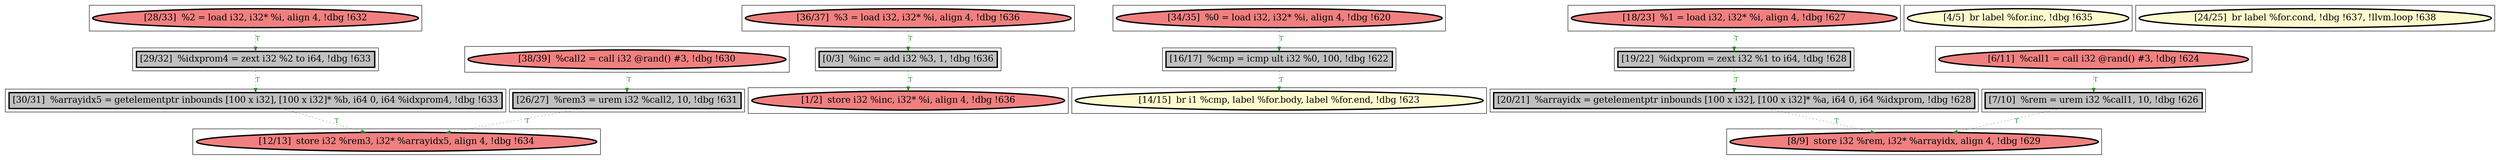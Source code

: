 
digraph G {



node403->node408 [style=dotted,color=forestgreen,label="T",fontcolor=forestgreen ]
node390->node394 [style=dotted,color=forestgreen,label="T",fontcolor=forestgreen ]
node400->node403 [style=dotted,color=forestgreen,label="T",fontcolor=forestgreen ]
node405->node406 [style=dotted,color=forestgreen,label="T",fontcolor=forestgreen ]
node402->node395 [style=dotted,color=forestgreen,label="T",fontcolor=forestgreen ]
node396->node407 [style=dotted,color=forestgreen,label="T",fontcolor=forestgreen ]
node401->node395 [style=dotted,color=forestgreen,label="T",fontcolor=forestgreen ]
node399->node390 [style=dotted,color=forestgreen,label="T",fontcolor=forestgreen ]
node392->node408 [style=dotted,color=forestgreen,label="T",fontcolor=forestgreen ]
node398->node405 [style=dotted,color=forestgreen,label="T",fontcolor=forestgreen ]
node393->node392 [style=dotted,color=forestgreen,label="T",fontcolor=forestgreen ]
node397->node393 [style=dotted,color=forestgreen,label="T",fontcolor=forestgreen ]
node407->node401 [style=dotted,color=forestgreen,label="T",fontcolor=forestgreen ]
node409->node402 [style=dotted,color=forestgreen,label="T",fontcolor=forestgreen ]


subgraph cluster18 {


node408 [penwidth=3.0,fontsize=20,fillcolor=lightcoral,label="[12/13]  store i32 %rem3, i32* %arrayidx5, align 4, !dbg !634",shape=ellipse,style=filled ]



}

subgraph cluster16 {


node406 [penwidth=3.0,fontsize=20,fillcolor=lemonchiffon,label="[14/15]  br i1 %cmp, label %for.body, label %for.end, !dbg !623",shape=ellipse,style=filled ]



}

subgraph cluster17 {


node407 [penwidth=3.0,fontsize=20,fillcolor=grey,label="[19/22]  %idxprom = zext i32 %1 to i64, !dbg !628",shape=rectangle,style=filled ]



}

subgraph cluster4 {


node394 [penwidth=3.0,fontsize=20,fillcolor=lightcoral,label="[1/2]  store i32 %inc, i32* %i, align 4, !dbg !636",shape=ellipse,style=filled ]



}

subgraph cluster3 {


node393 [penwidth=3.0,fontsize=20,fillcolor=grey,label="[29/32]  %idxprom4 = zext i32 %2 to i64, !dbg !633",shape=rectangle,style=filled ]



}

subgraph cluster2 {


node392 [penwidth=3.0,fontsize=20,fillcolor=grey,label="[30/31]  %arrayidx5 = getelementptr inbounds [100 x i32], [100 x i32]* %b, i64 0, i64 %idxprom4, !dbg !633",shape=rectangle,style=filled ]



}

subgraph cluster1 {


node391 [penwidth=3.0,fontsize=20,fillcolor=lemonchiffon,label="[4/5]  br label %for.inc, !dbg !635",shape=ellipse,style=filled ]



}

subgraph cluster12 {


node402 [penwidth=3.0,fontsize=20,fillcolor=grey,label="[7/10]  %rem = urem i32 %call1, 10, !dbg !626",shape=rectangle,style=filled ]



}

subgraph cluster5 {


node395 [penwidth=3.0,fontsize=20,fillcolor=lightcoral,label="[8/9]  store i32 %rem, i32* %arrayidx, align 4, !dbg !629",shape=ellipse,style=filled ]



}

subgraph cluster0 {


node390 [penwidth=3.0,fontsize=20,fillcolor=grey,label="[0/3]  %inc = add i32 %3, 1, !dbg !636",shape=rectangle,style=filled ]



}

subgraph cluster6 {


node396 [penwidth=3.0,fontsize=20,fillcolor=lightcoral,label="[18/23]  %1 = load i32, i32* %i, align 4, !dbg !627",shape=ellipse,style=filled ]



}

subgraph cluster14 {


node404 [penwidth=3.0,fontsize=20,fillcolor=lemonchiffon,label="[24/25]  br label %for.cond, !dbg !637, !llvm.loop !638",shape=ellipse,style=filled ]



}

subgraph cluster7 {


node397 [penwidth=3.0,fontsize=20,fillcolor=lightcoral,label="[28/33]  %2 = load i32, i32* %i, align 4, !dbg !632",shape=ellipse,style=filled ]



}

subgraph cluster8 {


node398 [penwidth=3.0,fontsize=20,fillcolor=lightcoral,label="[34/35]  %0 = load i32, i32* %i, align 4, !dbg !620",shape=ellipse,style=filled ]



}

subgraph cluster9 {


node399 [penwidth=3.0,fontsize=20,fillcolor=lightcoral,label="[36/37]  %3 = load i32, i32* %i, align 4, !dbg !636",shape=ellipse,style=filled ]



}

subgraph cluster19 {


node409 [penwidth=3.0,fontsize=20,fillcolor=lightcoral,label="[6/11]  %call1 = call i32 @rand() #3, !dbg !624",shape=ellipse,style=filled ]



}

subgraph cluster10 {


node400 [penwidth=3.0,fontsize=20,fillcolor=lightcoral,label="[38/39]  %call2 = call i32 @rand() #3, !dbg !630",shape=ellipse,style=filled ]



}

subgraph cluster11 {


node401 [penwidth=3.0,fontsize=20,fillcolor=grey,label="[20/21]  %arrayidx = getelementptr inbounds [100 x i32], [100 x i32]* %a, i64 0, i64 %idxprom, !dbg !628",shape=rectangle,style=filled ]



}

subgraph cluster13 {


node403 [penwidth=3.0,fontsize=20,fillcolor=grey,label="[26/27]  %rem3 = urem i32 %call2, 10, !dbg !631",shape=rectangle,style=filled ]



}

subgraph cluster15 {


node405 [penwidth=3.0,fontsize=20,fillcolor=grey,label="[16/17]  %cmp = icmp ult i32 %0, 100, !dbg !622",shape=rectangle,style=filled ]



}

}
